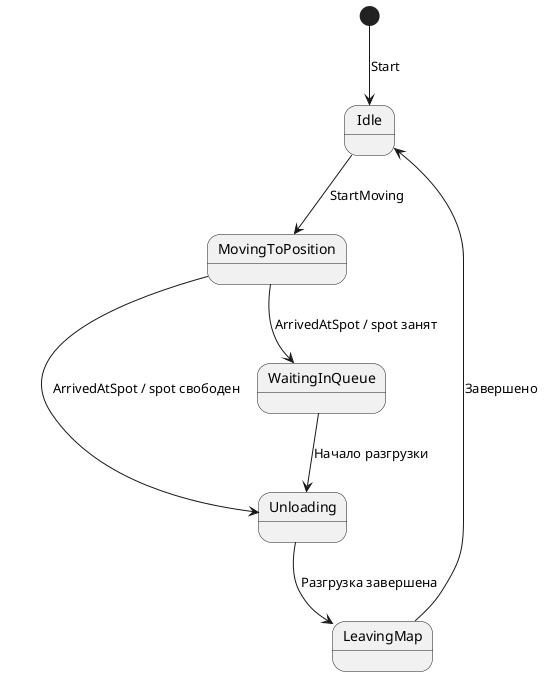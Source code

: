 ﻿@startuml
[*] --> Idle : Start

Idle --> MovingToPosition : StartMoving

MovingToPosition --> Unloading : ArrivedAtSpot / spot свободен
MovingToPosition --> WaitingInQueue : ArrivedAtSpot / spot занят

WaitingInQueue --> Unloading : Начало разгрузки

Unloading --> LeavingMap : Разгрузка завершена

LeavingMap --> Idle : Завершено

@enduml